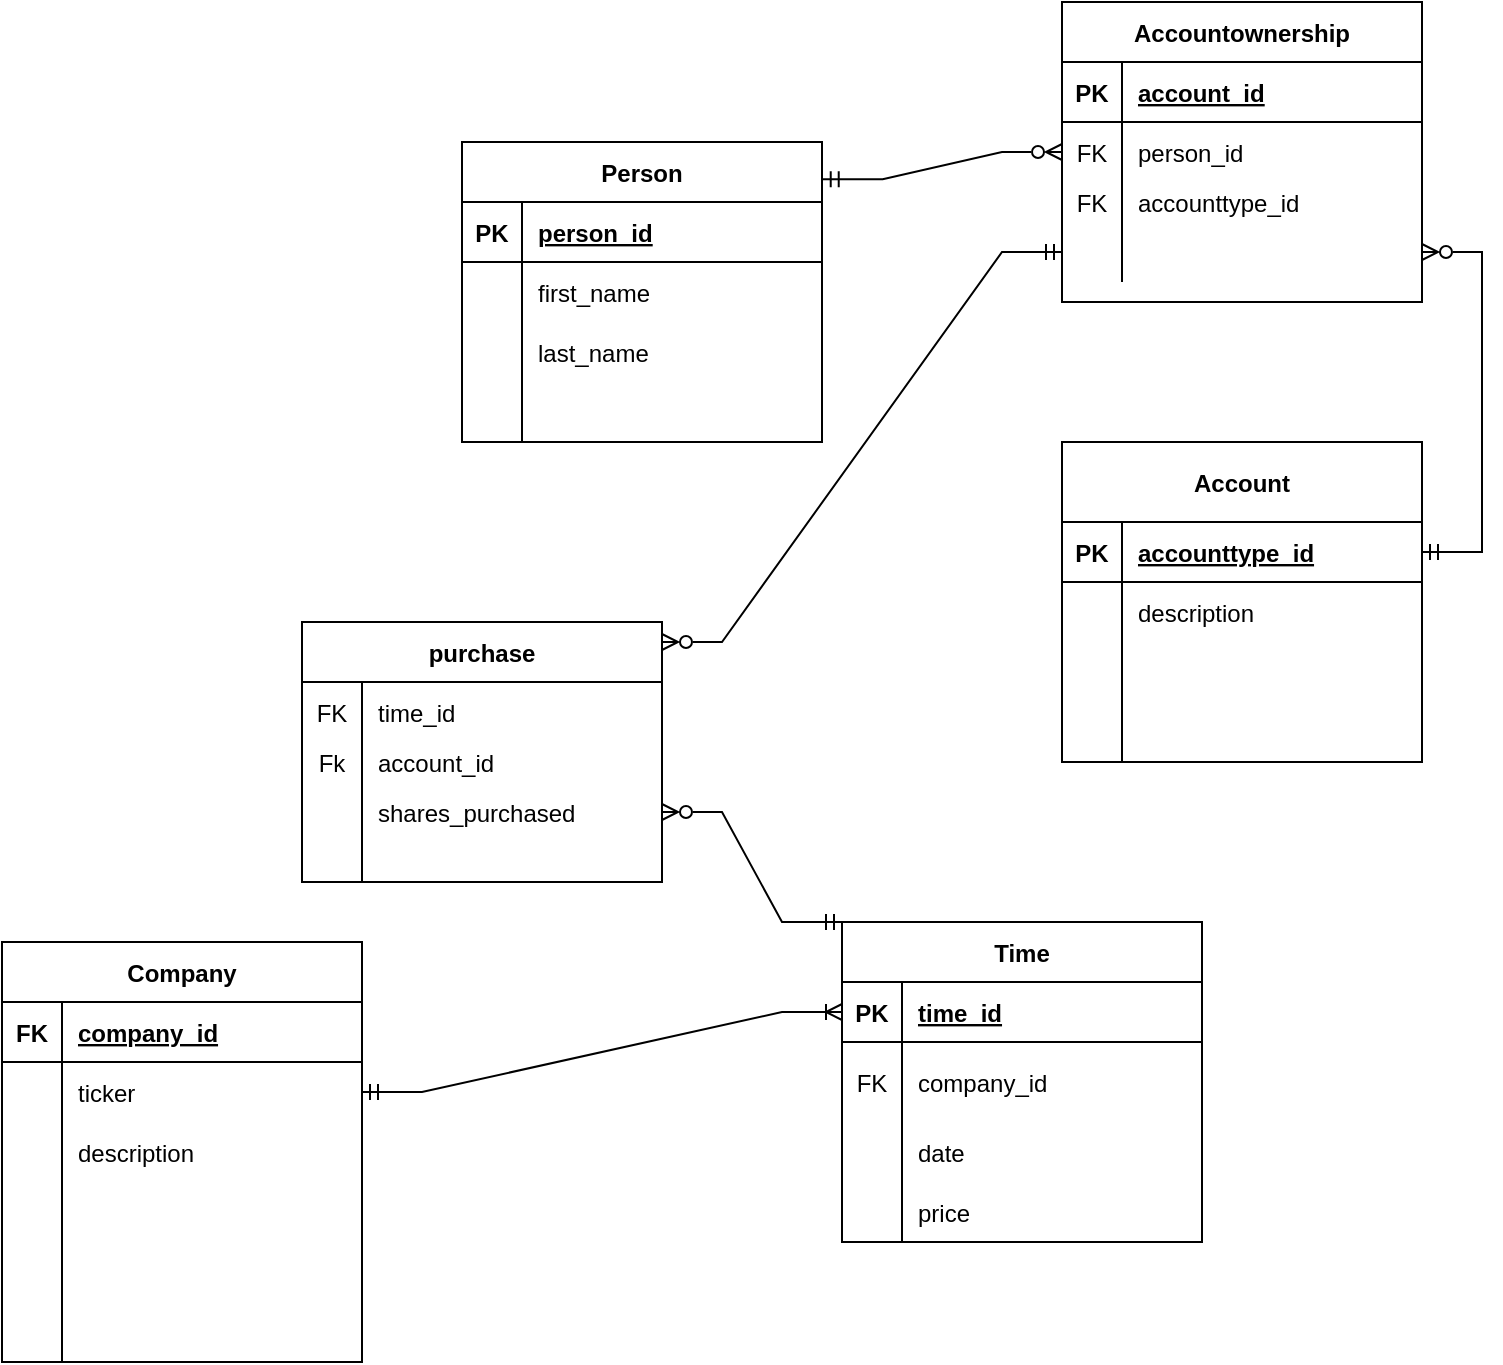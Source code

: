 <mxfile version="21.2.8" type="device">
  <diagram name="Page-1" id="sCIuJvGajBjB4XJkCH8A">
    <mxGraphModel dx="792" dy="1180" grid="1" gridSize="10" guides="1" tooltips="1" connect="1" arrows="1" fold="1" page="1" pageScale="1" pageWidth="850" pageHeight="1100" math="0" shadow="0">
      <root>
        <mxCell id="0" />
        <mxCell id="1" parent="0" />
        <mxCell id="uFkXVsUdTUPUxmhXwL_N-1" value="Company" style="shape=table;startSize=30;container=1;collapsible=1;childLayout=tableLayout;fixedRows=1;rowLines=0;fontStyle=1;align=center;resizeLast=1;" parent="1" vertex="1">
          <mxGeometry x="40" y="680" width="180" height="210" as="geometry" />
        </mxCell>
        <mxCell id="uFkXVsUdTUPUxmhXwL_N-2" value="" style="shape=tableRow;horizontal=0;startSize=0;swimlaneHead=0;swimlaneBody=0;fillColor=none;collapsible=0;dropTarget=0;points=[[0,0.5],[1,0.5]];portConstraint=eastwest;top=0;left=0;right=0;bottom=1;" parent="uFkXVsUdTUPUxmhXwL_N-1" vertex="1">
          <mxGeometry y="30" width="180" height="30" as="geometry" />
        </mxCell>
        <mxCell id="uFkXVsUdTUPUxmhXwL_N-3" value="FK" style="shape=partialRectangle;connectable=0;fillColor=none;top=0;left=0;bottom=0;right=0;fontStyle=1;overflow=hidden;" parent="uFkXVsUdTUPUxmhXwL_N-2" vertex="1">
          <mxGeometry width="30" height="30" as="geometry">
            <mxRectangle width="30" height="30" as="alternateBounds" />
          </mxGeometry>
        </mxCell>
        <mxCell id="uFkXVsUdTUPUxmhXwL_N-4" value="company_id" style="shape=partialRectangle;connectable=0;fillColor=none;top=0;left=0;bottom=0;right=0;align=left;spacingLeft=6;fontStyle=5;overflow=hidden;" parent="uFkXVsUdTUPUxmhXwL_N-2" vertex="1">
          <mxGeometry x="30" width="150" height="30" as="geometry">
            <mxRectangle width="150" height="30" as="alternateBounds" />
          </mxGeometry>
        </mxCell>
        <mxCell id="uFkXVsUdTUPUxmhXwL_N-5" value="" style="shape=tableRow;horizontal=0;startSize=0;swimlaneHead=0;swimlaneBody=0;fillColor=none;collapsible=0;dropTarget=0;points=[[0,0.5],[1,0.5]];portConstraint=eastwest;top=0;left=0;right=0;bottom=0;" parent="uFkXVsUdTUPUxmhXwL_N-1" vertex="1">
          <mxGeometry y="60" width="180" height="30" as="geometry" />
        </mxCell>
        <mxCell id="uFkXVsUdTUPUxmhXwL_N-6" value="" style="shape=partialRectangle;connectable=0;fillColor=none;top=0;left=0;bottom=0;right=0;editable=1;overflow=hidden;" parent="uFkXVsUdTUPUxmhXwL_N-5" vertex="1">
          <mxGeometry width="30" height="30" as="geometry">
            <mxRectangle width="30" height="30" as="alternateBounds" />
          </mxGeometry>
        </mxCell>
        <mxCell id="uFkXVsUdTUPUxmhXwL_N-7" value="ticker" style="shape=partialRectangle;connectable=0;fillColor=none;top=0;left=0;bottom=0;right=0;align=left;spacingLeft=6;overflow=hidden;" parent="uFkXVsUdTUPUxmhXwL_N-5" vertex="1">
          <mxGeometry x="30" width="150" height="30" as="geometry">
            <mxRectangle width="150" height="30" as="alternateBounds" />
          </mxGeometry>
        </mxCell>
        <mxCell id="uFkXVsUdTUPUxmhXwL_N-8" value="" style="shape=tableRow;horizontal=0;startSize=0;swimlaneHead=0;swimlaneBody=0;fillColor=none;collapsible=0;dropTarget=0;points=[[0,0.5],[1,0.5]];portConstraint=eastwest;top=0;left=0;right=0;bottom=0;" parent="uFkXVsUdTUPUxmhXwL_N-1" vertex="1">
          <mxGeometry y="90" width="180" height="30" as="geometry" />
        </mxCell>
        <mxCell id="uFkXVsUdTUPUxmhXwL_N-9" value="" style="shape=partialRectangle;connectable=0;fillColor=none;top=0;left=0;bottom=0;right=0;editable=1;overflow=hidden;" parent="uFkXVsUdTUPUxmhXwL_N-8" vertex="1">
          <mxGeometry width="30" height="30" as="geometry">
            <mxRectangle width="30" height="30" as="alternateBounds" />
          </mxGeometry>
        </mxCell>
        <mxCell id="uFkXVsUdTUPUxmhXwL_N-10" value="description" style="shape=partialRectangle;connectable=0;fillColor=none;top=0;left=0;bottom=0;right=0;align=left;spacingLeft=6;overflow=hidden;" parent="uFkXVsUdTUPUxmhXwL_N-8" vertex="1">
          <mxGeometry x="30" width="150" height="30" as="geometry">
            <mxRectangle width="150" height="30" as="alternateBounds" />
          </mxGeometry>
        </mxCell>
        <mxCell id="uFkXVsUdTUPUxmhXwL_N-11" value="" style="shape=tableRow;horizontal=0;startSize=0;swimlaneHead=0;swimlaneBody=0;fillColor=none;collapsible=0;dropTarget=0;points=[[0,0.5],[1,0.5]];portConstraint=eastwest;top=0;left=0;right=0;bottom=0;" parent="uFkXVsUdTUPUxmhXwL_N-1" vertex="1">
          <mxGeometry y="120" width="180" height="30" as="geometry" />
        </mxCell>
        <mxCell id="uFkXVsUdTUPUxmhXwL_N-12" value="" style="shape=partialRectangle;connectable=0;fillColor=none;top=0;left=0;bottom=0;right=0;editable=1;overflow=hidden;" parent="uFkXVsUdTUPUxmhXwL_N-11" vertex="1">
          <mxGeometry width="30" height="30" as="geometry">
            <mxRectangle width="30" height="30" as="alternateBounds" />
          </mxGeometry>
        </mxCell>
        <mxCell id="uFkXVsUdTUPUxmhXwL_N-13" value="" style="shape=partialRectangle;connectable=0;fillColor=none;top=0;left=0;bottom=0;right=0;align=left;spacingLeft=6;overflow=hidden;" parent="uFkXVsUdTUPUxmhXwL_N-11" vertex="1">
          <mxGeometry x="30" width="150" height="30" as="geometry">
            <mxRectangle width="150" height="30" as="alternateBounds" />
          </mxGeometry>
        </mxCell>
        <mxCell id="uFkXVsUdTUPUxmhXwL_N-67" style="shape=tableRow;horizontal=0;startSize=0;swimlaneHead=0;swimlaneBody=0;fillColor=none;collapsible=0;dropTarget=0;points=[[0,0.5],[1,0.5]];portConstraint=eastwest;top=0;left=0;right=0;bottom=0;" parent="uFkXVsUdTUPUxmhXwL_N-1" vertex="1">
          <mxGeometry y="150" width="180" height="30" as="geometry" />
        </mxCell>
        <mxCell id="uFkXVsUdTUPUxmhXwL_N-68" style="shape=partialRectangle;connectable=0;fillColor=none;top=0;left=0;bottom=0;right=0;editable=1;overflow=hidden;" parent="uFkXVsUdTUPUxmhXwL_N-67" vertex="1">
          <mxGeometry width="30" height="30" as="geometry">
            <mxRectangle width="30" height="30" as="alternateBounds" />
          </mxGeometry>
        </mxCell>
        <mxCell id="uFkXVsUdTUPUxmhXwL_N-69" style="shape=partialRectangle;connectable=0;fillColor=none;top=0;left=0;bottom=0;right=0;align=left;spacingLeft=6;overflow=hidden;" parent="uFkXVsUdTUPUxmhXwL_N-67" vertex="1">
          <mxGeometry x="30" width="150" height="30" as="geometry">
            <mxRectangle width="150" height="30" as="alternateBounds" />
          </mxGeometry>
        </mxCell>
        <mxCell id="uFkXVsUdTUPUxmhXwL_N-70" style="shape=tableRow;horizontal=0;startSize=0;swimlaneHead=0;swimlaneBody=0;fillColor=none;collapsible=0;dropTarget=0;points=[[0,0.5],[1,0.5]];portConstraint=eastwest;top=0;left=0;right=0;bottom=0;" parent="uFkXVsUdTUPUxmhXwL_N-1" vertex="1">
          <mxGeometry y="180" width="180" height="30" as="geometry" />
        </mxCell>
        <mxCell id="uFkXVsUdTUPUxmhXwL_N-71" style="shape=partialRectangle;connectable=0;fillColor=none;top=0;left=0;bottom=0;right=0;editable=1;overflow=hidden;" parent="uFkXVsUdTUPUxmhXwL_N-70" vertex="1">
          <mxGeometry width="30" height="30" as="geometry">
            <mxRectangle width="30" height="30" as="alternateBounds" />
          </mxGeometry>
        </mxCell>
        <mxCell id="uFkXVsUdTUPUxmhXwL_N-72" style="shape=partialRectangle;connectable=0;fillColor=none;top=0;left=0;bottom=0;right=0;align=left;spacingLeft=6;overflow=hidden;" parent="uFkXVsUdTUPUxmhXwL_N-70" vertex="1">
          <mxGeometry x="30" width="150" height="30" as="geometry">
            <mxRectangle width="150" height="30" as="alternateBounds" />
          </mxGeometry>
        </mxCell>
        <mxCell id="uFkXVsUdTUPUxmhXwL_N-14" value="Accountownership" style="shape=table;startSize=30;container=1;collapsible=1;childLayout=tableLayout;fixedRows=1;rowLines=0;fontStyle=1;align=center;resizeLast=1;" parent="1" vertex="1">
          <mxGeometry x="570" y="210" width="180" height="150" as="geometry" />
        </mxCell>
        <mxCell id="uFkXVsUdTUPUxmhXwL_N-15" value="" style="shape=tableRow;horizontal=0;startSize=0;swimlaneHead=0;swimlaneBody=0;fillColor=none;collapsible=0;dropTarget=0;points=[[0,0.5],[1,0.5]];portConstraint=eastwest;top=0;left=0;right=0;bottom=1;" parent="uFkXVsUdTUPUxmhXwL_N-14" vertex="1">
          <mxGeometry y="30" width="180" height="30" as="geometry" />
        </mxCell>
        <mxCell id="uFkXVsUdTUPUxmhXwL_N-16" value="PK" style="shape=partialRectangle;connectable=0;fillColor=none;top=0;left=0;bottom=0;right=0;fontStyle=1;overflow=hidden;" parent="uFkXVsUdTUPUxmhXwL_N-15" vertex="1">
          <mxGeometry width="30" height="30" as="geometry">
            <mxRectangle width="30" height="30" as="alternateBounds" />
          </mxGeometry>
        </mxCell>
        <mxCell id="uFkXVsUdTUPUxmhXwL_N-17" value="account_id" style="shape=partialRectangle;connectable=0;fillColor=none;top=0;left=0;bottom=0;right=0;align=left;spacingLeft=6;fontStyle=5;overflow=hidden;" parent="uFkXVsUdTUPUxmhXwL_N-15" vertex="1">
          <mxGeometry x="30" width="150" height="30" as="geometry">
            <mxRectangle width="150" height="30" as="alternateBounds" />
          </mxGeometry>
        </mxCell>
        <mxCell id="uFkXVsUdTUPUxmhXwL_N-18" value="" style="shape=tableRow;horizontal=0;startSize=0;swimlaneHead=0;swimlaneBody=0;fillColor=none;collapsible=0;dropTarget=0;points=[[0,0.5],[1,0.5]];portConstraint=eastwest;top=0;left=0;right=0;bottom=0;" parent="uFkXVsUdTUPUxmhXwL_N-14" vertex="1">
          <mxGeometry y="60" width="180" height="30" as="geometry" />
        </mxCell>
        <mxCell id="uFkXVsUdTUPUxmhXwL_N-19" value="FK" style="shape=partialRectangle;connectable=0;fillColor=none;top=0;left=0;bottom=0;right=0;editable=1;overflow=hidden;" parent="uFkXVsUdTUPUxmhXwL_N-18" vertex="1">
          <mxGeometry width="30" height="30" as="geometry">
            <mxRectangle width="30" height="30" as="alternateBounds" />
          </mxGeometry>
        </mxCell>
        <mxCell id="uFkXVsUdTUPUxmhXwL_N-20" value="person_id" style="shape=partialRectangle;connectable=0;fillColor=none;top=0;left=0;bottom=0;right=0;align=left;spacingLeft=6;overflow=hidden;" parent="uFkXVsUdTUPUxmhXwL_N-18" vertex="1">
          <mxGeometry x="30" width="150" height="30" as="geometry">
            <mxRectangle width="150" height="30" as="alternateBounds" />
          </mxGeometry>
        </mxCell>
        <mxCell id="uFkXVsUdTUPUxmhXwL_N-21" value="" style="shape=tableRow;horizontal=0;startSize=0;swimlaneHead=0;swimlaneBody=0;fillColor=none;collapsible=0;dropTarget=0;points=[[0,0.5],[1,0.5]];portConstraint=eastwest;top=0;left=0;right=0;bottom=0;" parent="uFkXVsUdTUPUxmhXwL_N-14" vertex="1">
          <mxGeometry y="90" width="180" height="20" as="geometry" />
        </mxCell>
        <mxCell id="uFkXVsUdTUPUxmhXwL_N-22" value="FK" style="shape=partialRectangle;connectable=0;fillColor=none;top=0;left=0;bottom=0;right=0;editable=1;overflow=hidden;" parent="uFkXVsUdTUPUxmhXwL_N-21" vertex="1">
          <mxGeometry width="30" height="20" as="geometry">
            <mxRectangle width="30" height="20" as="alternateBounds" />
          </mxGeometry>
        </mxCell>
        <mxCell id="uFkXVsUdTUPUxmhXwL_N-23" value="accounttype_id" style="shape=partialRectangle;connectable=0;fillColor=none;top=0;left=0;bottom=0;right=0;align=left;spacingLeft=6;overflow=hidden;" parent="uFkXVsUdTUPUxmhXwL_N-21" vertex="1">
          <mxGeometry x="30" width="150" height="20" as="geometry">
            <mxRectangle width="150" height="20" as="alternateBounds" />
          </mxGeometry>
        </mxCell>
        <mxCell id="uFkXVsUdTUPUxmhXwL_N-24" value="" style="shape=tableRow;horizontal=0;startSize=0;swimlaneHead=0;swimlaneBody=0;fillColor=none;collapsible=0;dropTarget=0;points=[[0,0.5],[1,0.5]];portConstraint=eastwest;top=0;left=0;right=0;bottom=0;" parent="uFkXVsUdTUPUxmhXwL_N-14" vertex="1">
          <mxGeometry y="110" width="180" height="30" as="geometry" />
        </mxCell>
        <mxCell id="uFkXVsUdTUPUxmhXwL_N-25" value="" style="shape=partialRectangle;connectable=0;fillColor=none;top=0;left=0;bottom=0;right=0;editable=1;overflow=hidden;" parent="uFkXVsUdTUPUxmhXwL_N-24" vertex="1">
          <mxGeometry width="30" height="30" as="geometry">
            <mxRectangle width="30" height="30" as="alternateBounds" />
          </mxGeometry>
        </mxCell>
        <mxCell id="uFkXVsUdTUPUxmhXwL_N-26" value="" style="shape=partialRectangle;connectable=0;fillColor=none;top=0;left=0;bottom=0;right=0;align=left;spacingLeft=6;overflow=hidden;" parent="uFkXVsUdTUPUxmhXwL_N-24" vertex="1">
          <mxGeometry x="30" width="150" height="30" as="geometry">
            <mxRectangle width="150" height="30" as="alternateBounds" />
          </mxGeometry>
        </mxCell>
        <mxCell id="uFkXVsUdTUPUxmhXwL_N-40" value="purchase" style="shape=table;startSize=30;container=1;collapsible=1;childLayout=tableLayout;fixedRows=1;rowLines=0;fontStyle=1;align=center;resizeLast=1;" parent="1" vertex="1">
          <mxGeometry x="190" y="520" width="180" height="130" as="geometry" />
        </mxCell>
        <mxCell id="uFkXVsUdTUPUxmhXwL_N-44" value="" style="shape=tableRow;horizontal=0;startSize=0;swimlaneHead=0;swimlaneBody=0;fillColor=none;collapsible=0;dropTarget=0;points=[[0,0.5],[1,0.5]];portConstraint=eastwest;top=0;left=0;right=0;bottom=0;" parent="uFkXVsUdTUPUxmhXwL_N-40" vertex="1">
          <mxGeometry y="30" width="180" height="30" as="geometry" />
        </mxCell>
        <mxCell id="uFkXVsUdTUPUxmhXwL_N-45" value="FK" style="shape=partialRectangle;connectable=0;fillColor=none;top=0;left=0;bottom=0;right=0;editable=1;overflow=hidden;" parent="uFkXVsUdTUPUxmhXwL_N-44" vertex="1">
          <mxGeometry width="30" height="30" as="geometry">
            <mxRectangle width="30" height="30" as="alternateBounds" />
          </mxGeometry>
        </mxCell>
        <mxCell id="uFkXVsUdTUPUxmhXwL_N-46" value="time_id" style="shape=partialRectangle;connectable=0;fillColor=none;top=0;left=0;bottom=0;right=0;align=left;spacingLeft=6;overflow=hidden;" parent="uFkXVsUdTUPUxmhXwL_N-44" vertex="1">
          <mxGeometry x="30" width="150" height="30" as="geometry">
            <mxRectangle width="150" height="30" as="alternateBounds" />
          </mxGeometry>
        </mxCell>
        <mxCell id="uFkXVsUdTUPUxmhXwL_N-47" value="" style="shape=tableRow;horizontal=0;startSize=0;swimlaneHead=0;swimlaneBody=0;fillColor=none;collapsible=0;dropTarget=0;points=[[0,0.5],[1,0.5]];portConstraint=eastwest;top=0;left=0;right=0;bottom=0;" parent="uFkXVsUdTUPUxmhXwL_N-40" vertex="1">
          <mxGeometry y="60" width="180" height="20" as="geometry" />
        </mxCell>
        <mxCell id="uFkXVsUdTUPUxmhXwL_N-48" value="Fk" style="shape=partialRectangle;connectable=0;fillColor=none;top=0;left=0;bottom=0;right=0;editable=1;overflow=hidden;" parent="uFkXVsUdTUPUxmhXwL_N-47" vertex="1">
          <mxGeometry width="30" height="20" as="geometry">
            <mxRectangle width="30" height="20" as="alternateBounds" />
          </mxGeometry>
        </mxCell>
        <mxCell id="uFkXVsUdTUPUxmhXwL_N-49" value="account_id" style="shape=partialRectangle;connectable=0;fillColor=none;top=0;left=0;bottom=0;right=0;align=left;spacingLeft=6;overflow=hidden;" parent="uFkXVsUdTUPUxmhXwL_N-47" vertex="1">
          <mxGeometry x="30" width="150" height="20" as="geometry">
            <mxRectangle width="150" height="20" as="alternateBounds" />
          </mxGeometry>
        </mxCell>
        <mxCell id="uFkXVsUdTUPUxmhXwL_N-50" value="" style="shape=tableRow;horizontal=0;startSize=0;swimlaneHead=0;swimlaneBody=0;fillColor=none;collapsible=0;dropTarget=0;points=[[0,0.5],[1,0.5]];portConstraint=eastwest;top=0;left=0;right=0;bottom=0;" parent="uFkXVsUdTUPUxmhXwL_N-40" vertex="1">
          <mxGeometry y="80" width="180" height="30" as="geometry" />
        </mxCell>
        <mxCell id="uFkXVsUdTUPUxmhXwL_N-51" value="" style="shape=partialRectangle;connectable=0;fillColor=none;top=0;left=0;bottom=0;right=0;editable=1;overflow=hidden;" parent="uFkXVsUdTUPUxmhXwL_N-50" vertex="1">
          <mxGeometry width="30" height="30" as="geometry">
            <mxRectangle width="30" height="30" as="alternateBounds" />
          </mxGeometry>
        </mxCell>
        <mxCell id="uFkXVsUdTUPUxmhXwL_N-52" value="shares_purchased" style="shape=partialRectangle;connectable=0;fillColor=none;top=0;left=0;bottom=0;right=0;align=left;spacingLeft=6;overflow=hidden;" parent="uFkXVsUdTUPUxmhXwL_N-50" vertex="1">
          <mxGeometry x="30" width="150" height="30" as="geometry">
            <mxRectangle width="150" height="30" as="alternateBounds" />
          </mxGeometry>
        </mxCell>
        <mxCell id="uFkXVsUdTUPUxmhXwL_N-110" style="shape=tableRow;horizontal=0;startSize=0;swimlaneHead=0;swimlaneBody=0;fillColor=none;collapsible=0;dropTarget=0;points=[[0,0.5],[1,0.5]];portConstraint=eastwest;top=0;left=0;right=0;bottom=0;" parent="uFkXVsUdTUPUxmhXwL_N-40" vertex="1">
          <mxGeometry y="110" width="180" height="20" as="geometry" />
        </mxCell>
        <mxCell id="uFkXVsUdTUPUxmhXwL_N-111" style="shape=partialRectangle;connectable=0;fillColor=none;top=0;left=0;bottom=0;right=0;editable=1;overflow=hidden;" parent="uFkXVsUdTUPUxmhXwL_N-110" vertex="1">
          <mxGeometry width="30" height="20" as="geometry">
            <mxRectangle width="30" height="20" as="alternateBounds" />
          </mxGeometry>
        </mxCell>
        <mxCell id="uFkXVsUdTUPUxmhXwL_N-112" value="" style="shape=partialRectangle;connectable=0;fillColor=none;top=0;left=0;bottom=0;right=0;align=left;spacingLeft=6;overflow=hidden;" parent="uFkXVsUdTUPUxmhXwL_N-110" vertex="1">
          <mxGeometry x="30" width="150" height="20" as="geometry">
            <mxRectangle width="150" height="20" as="alternateBounds" />
          </mxGeometry>
        </mxCell>
        <mxCell id="uFkXVsUdTUPUxmhXwL_N-53" value="Time" style="shape=table;startSize=30;container=1;collapsible=1;childLayout=tableLayout;fixedRows=1;rowLines=0;fontStyle=1;align=center;resizeLast=1;" parent="1" vertex="1">
          <mxGeometry x="460" y="670" width="180" height="160" as="geometry" />
        </mxCell>
        <mxCell id="uFkXVsUdTUPUxmhXwL_N-54" value="" style="shape=tableRow;horizontal=0;startSize=0;swimlaneHead=0;swimlaneBody=0;fillColor=none;collapsible=0;dropTarget=0;points=[[0,0.5],[1,0.5]];portConstraint=eastwest;top=0;left=0;right=0;bottom=1;" parent="uFkXVsUdTUPUxmhXwL_N-53" vertex="1">
          <mxGeometry y="30" width="180" height="30" as="geometry" />
        </mxCell>
        <mxCell id="uFkXVsUdTUPUxmhXwL_N-55" value="PK" style="shape=partialRectangle;connectable=0;fillColor=none;top=0;left=0;bottom=0;right=0;fontStyle=1;overflow=hidden;" parent="uFkXVsUdTUPUxmhXwL_N-54" vertex="1">
          <mxGeometry width="30" height="30" as="geometry">
            <mxRectangle width="30" height="30" as="alternateBounds" />
          </mxGeometry>
        </mxCell>
        <mxCell id="uFkXVsUdTUPUxmhXwL_N-56" value="time_id" style="shape=partialRectangle;connectable=0;fillColor=none;top=0;left=0;bottom=0;right=0;align=left;spacingLeft=6;fontStyle=5;overflow=hidden;" parent="uFkXVsUdTUPUxmhXwL_N-54" vertex="1">
          <mxGeometry x="30" width="150" height="30" as="geometry">
            <mxRectangle width="150" height="30" as="alternateBounds" />
          </mxGeometry>
        </mxCell>
        <mxCell id="uFkXVsUdTUPUxmhXwL_N-57" value="" style="shape=tableRow;horizontal=0;startSize=0;swimlaneHead=0;swimlaneBody=0;fillColor=none;collapsible=0;dropTarget=0;points=[[0,0.5],[1,0.5]];portConstraint=eastwest;top=0;left=0;right=0;bottom=0;" parent="uFkXVsUdTUPUxmhXwL_N-53" vertex="1">
          <mxGeometry y="60" width="180" height="40" as="geometry" />
        </mxCell>
        <mxCell id="uFkXVsUdTUPUxmhXwL_N-58" value="FK" style="shape=partialRectangle;connectable=0;fillColor=none;top=0;left=0;bottom=0;right=0;editable=1;overflow=hidden;" parent="uFkXVsUdTUPUxmhXwL_N-57" vertex="1">
          <mxGeometry width="30" height="40" as="geometry">
            <mxRectangle width="30" height="40" as="alternateBounds" />
          </mxGeometry>
        </mxCell>
        <mxCell id="uFkXVsUdTUPUxmhXwL_N-59" value="company_id" style="shape=partialRectangle;connectable=0;fillColor=none;top=0;left=0;bottom=0;right=0;align=left;spacingLeft=6;overflow=hidden;" parent="uFkXVsUdTUPUxmhXwL_N-57" vertex="1">
          <mxGeometry x="30" width="150" height="40" as="geometry">
            <mxRectangle width="150" height="40" as="alternateBounds" />
          </mxGeometry>
        </mxCell>
        <mxCell id="uFkXVsUdTUPUxmhXwL_N-60" value="" style="shape=tableRow;horizontal=0;startSize=0;swimlaneHead=0;swimlaneBody=0;fillColor=none;collapsible=0;dropTarget=0;points=[[0,0.5],[1,0.5]];portConstraint=eastwest;top=0;left=0;right=0;bottom=0;" parent="uFkXVsUdTUPUxmhXwL_N-53" vertex="1">
          <mxGeometry y="100" width="180" height="30" as="geometry" />
        </mxCell>
        <mxCell id="uFkXVsUdTUPUxmhXwL_N-61" value="" style="shape=partialRectangle;connectable=0;fillColor=none;top=0;left=0;bottom=0;right=0;editable=1;overflow=hidden;" parent="uFkXVsUdTUPUxmhXwL_N-60" vertex="1">
          <mxGeometry width="30" height="30" as="geometry">
            <mxRectangle width="30" height="30" as="alternateBounds" />
          </mxGeometry>
        </mxCell>
        <mxCell id="uFkXVsUdTUPUxmhXwL_N-62" value="date" style="shape=partialRectangle;connectable=0;fillColor=none;top=0;left=0;bottom=0;right=0;align=left;spacingLeft=6;overflow=hidden;" parent="uFkXVsUdTUPUxmhXwL_N-60" vertex="1">
          <mxGeometry x="30" width="150" height="30" as="geometry">
            <mxRectangle width="150" height="30" as="alternateBounds" />
          </mxGeometry>
        </mxCell>
        <mxCell id="uFkXVsUdTUPUxmhXwL_N-63" value="" style="shape=tableRow;horizontal=0;startSize=0;swimlaneHead=0;swimlaneBody=0;fillColor=none;collapsible=0;dropTarget=0;points=[[0,0.5],[1,0.5]];portConstraint=eastwest;top=0;left=0;right=0;bottom=0;" parent="uFkXVsUdTUPUxmhXwL_N-53" vertex="1">
          <mxGeometry y="130" width="180" height="30" as="geometry" />
        </mxCell>
        <mxCell id="uFkXVsUdTUPUxmhXwL_N-64" value="" style="shape=partialRectangle;connectable=0;fillColor=none;top=0;left=0;bottom=0;right=0;editable=1;overflow=hidden;" parent="uFkXVsUdTUPUxmhXwL_N-63" vertex="1">
          <mxGeometry width="30" height="30" as="geometry">
            <mxRectangle width="30" height="30" as="alternateBounds" />
          </mxGeometry>
        </mxCell>
        <mxCell id="uFkXVsUdTUPUxmhXwL_N-65" value="price" style="shape=partialRectangle;connectable=0;fillColor=none;top=0;left=0;bottom=0;right=0;align=left;spacingLeft=6;overflow=hidden;" parent="uFkXVsUdTUPUxmhXwL_N-63" vertex="1">
          <mxGeometry x="30" width="150" height="30" as="geometry">
            <mxRectangle width="150" height="30" as="alternateBounds" />
          </mxGeometry>
        </mxCell>
        <mxCell id="uFkXVsUdTUPUxmhXwL_N-73" value="" style="edgeStyle=entityRelationEdgeStyle;fontSize=12;html=1;endArrow=ERoneToMany;rounded=0;entryX=0;entryY=0.5;entryDx=0;entryDy=0;exitX=1;exitY=0.5;exitDx=0;exitDy=0;startArrow=ERmandOne;startFill=0;endFill=0;" parent="1" source="uFkXVsUdTUPUxmhXwL_N-5" target="uFkXVsUdTUPUxmhXwL_N-54" edge="1">
          <mxGeometry width="100" height="100" relative="1" as="geometry">
            <mxPoint x="290" y="550" as="sourcePoint" />
            <mxPoint x="390" y="450" as="targetPoint" />
          </mxGeometry>
        </mxCell>
        <mxCell id="uFkXVsUdTUPUxmhXwL_N-74" value="Account" style="shape=table;startSize=40;container=1;collapsible=1;childLayout=tableLayout;fixedRows=1;rowLines=0;fontStyle=1;align=center;resizeLast=1;" parent="1" vertex="1">
          <mxGeometry x="570" y="430" width="180" height="160" as="geometry" />
        </mxCell>
        <mxCell id="uFkXVsUdTUPUxmhXwL_N-75" value="" style="shape=tableRow;horizontal=0;startSize=0;swimlaneHead=0;swimlaneBody=0;fillColor=none;collapsible=0;dropTarget=0;points=[[0,0.5],[1,0.5]];portConstraint=eastwest;top=0;left=0;right=0;bottom=1;" parent="uFkXVsUdTUPUxmhXwL_N-74" vertex="1">
          <mxGeometry y="40" width="180" height="30" as="geometry" />
        </mxCell>
        <mxCell id="uFkXVsUdTUPUxmhXwL_N-76" value="PK" style="shape=partialRectangle;connectable=0;fillColor=none;top=0;left=0;bottom=0;right=0;fontStyle=1;overflow=hidden;" parent="uFkXVsUdTUPUxmhXwL_N-75" vertex="1">
          <mxGeometry width="30" height="30" as="geometry">
            <mxRectangle width="30" height="30" as="alternateBounds" />
          </mxGeometry>
        </mxCell>
        <mxCell id="uFkXVsUdTUPUxmhXwL_N-77" value="accounttype_id" style="shape=partialRectangle;connectable=0;fillColor=none;top=0;left=0;bottom=0;right=0;align=left;spacingLeft=6;fontStyle=5;overflow=hidden;" parent="uFkXVsUdTUPUxmhXwL_N-75" vertex="1">
          <mxGeometry x="30" width="150" height="30" as="geometry">
            <mxRectangle width="150" height="30" as="alternateBounds" />
          </mxGeometry>
        </mxCell>
        <mxCell id="uFkXVsUdTUPUxmhXwL_N-78" value="" style="shape=tableRow;horizontal=0;startSize=0;swimlaneHead=0;swimlaneBody=0;fillColor=none;collapsible=0;dropTarget=0;points=[[0,0.5],[1,0.5]];portConstraint=eastwest;top=0;left=0;right=0;bottom=0;" parent="uFkXVsUdTUPUxmhXwL_N-74" vertex="1">
          <mxGeometry y="70" width="180" height="30" as="geometry" />
        </mxCell>
        <mxCell id="uFkXVsUdTUPUxmhXwL_N-79" value="" style="shape=partialRectangle;connectable=0;fillColor=none;top=0;left=0;bottom=0;right=0;editable=1;overflow=hidden;" parent="uFkXVsUdTUPUxmhXwL_N-78" vertex="1">
          <mxGeometry width="30" height="30" as="geometry">
            <mxRectangle width="30" height="30" as="alternateBounds" />
          </mxGeometry>
        </mxCell>
        <mxCell id="uFkXVsUdTUPUxmhXwL_N-80" value="description" style="shape=partialRectangle;connectable=0;fillColor=none;top=0;left=0;bottom=0;right=0;align=left;spacingLeft=6;overflow=hidden;" parent="uFkXVsUdTUPUxmhXwL_N-78" vertex="1">
          <mxGeometry x="30" width="150" height="30" as="geometry">
            <mxRectangle width="150" height="30" as="alternateBounds" />
          </mxGeometry>
        </mxCell>
        <mxCell id="uFkXVsUdTUPUxmhXwL_N-81" value="" style="shape=tableRow;horizontal=0;startSize=0;swimlaneHead=0;swimlaneBody=0;fillColor=none;collapsible=0;dropTarget=0;points=[[0,0.5],[1,0.5]];portConstraint=eastwest;top=0;left=0;right=0;bottom=0;" parent="uFkXVsUdTUPUxmhXwL_N-74" vertex="1">
          <mxGeometry y="100" width="180" height="30" as="geometry" />
        </mxCell>
        <mxCell id="uFkXVsUdTUPUxmhXwL_N-82" value="" style="shape=partialRectangle;connectable=0;fillColor=none;top=0;left=0;bottom=0;right=0;editable=1;overflow=hidden;" parent="uFkXVsUdTUPUxmhXwL_N-81" vertex="1">
          <mxGeometry width="30" height="30" as="geometry">
            <mxRectangle width="30" height="30" as="alternateBounds" />
          </mxGeometry>
        </mxCell>
        <mxCell id="uFkXVsUdTUPUxmhXwL_N-83" value="" style="shape=partialRectangle;connectable=0;fillColor=none;top=0;left=0;bottom=0;right=0;align=left;spacingLeft=6;overflow=hidden;" parent="uFkXVsUdTUPUxmhXwL_N-81" vertex="1">
          <mxGeometry x="30" width="150" height="30" as="geometry">
            <mxRectangle width="150" height="30" as="alternateBounds" />
          </mxGeometry>
        </mxCell>
        <mxCell id="uFkXVsUdTUPUxmhXwL_N-84" value="" style="shape=tableRow;horizontal=0;startSize=0;swimlaneHead=0;swimlaneBody=0;fillColor=none;collapsible=0;dropTarget=0;points=[[0,0.5],[1,0.5]];portConstraint=eastwest;top=0;left=0;right=0;bottom=0;" parent="uFkXVsUdTUPUxmhXwL_N-74" vertex="1">
          <mxGeometry y="130" width="180" height="30" as="geometry" />
        </mxCell>
        <mxCell id="uFkXVsUdTUPUxmhXwL_N-85" value="" style="shape=partialRectangle;connectable=0;fillColor=none;top=0;left=0;bottom=0;right=0;editable=1;overflow=hidden;" parent="uFkXVsUdTUPUxmhXwL_N-84" vertex="1">
          <mxGeometry width="30" height="30" as="geometry">
            <mxRectangle width="30" height="30" as="alternateBounds" />
          </mxGeometry>
        </mxCell>
        <mxCell id="uFkXVsUdTUPUxmhXwL_N-86" value="" style="shape=partialRectangle;connectable=0;fillColor=none;top=0;left=0;bottom=0;right=0;align=left;spacingLeft=6;overflow=hidden;" parent="uFkXVsUdTUPUxmhXwL_N-84" vertex="1">
          <mxGeometry x="30" width="150" height="30" as="geometry">
            <mxRectangle width="150" height="30" as="alternateBounds" />
          </mxGeometry>
        </mxCell>
        <mxCell id="uFkXVsUdTUPUxmhXwL_N-87" value="Person" style="shape=table;startSize=30;container=1;collapsible=1;childLayout=tableLayout;fixedRows=1;rowLines=0;fontStyle=1;align=center;resizeLast=1;" parent="1" vertex="1">
          <mxGeometry x="270" y="280" width="180" height="150" as="geometry" />
        </mxCell>
        <mxCell id="uFkXVsUdTUPUxmhXwL_N-88" value="" style="shape=tableRow;horizontal=0;startSize=0;swimlaneHead=0;swimlaneBody=0;fillColor=none;collapsible=0;dropTarget=0;points=[[0,0.5],[1,0.5]];portConstraint=eastwest;top=0;left=0;right=0;bottom=1;" parent="uFkXVsUdTUPUxmhXwL_N-87" vertex="1">
          <mxGeometry y="30" width="180" height="30" as="geometry" />
        </mxCell>
        <mxCell id="uFkXVsUdTUPUxmhXwL_N-89" value="PK" style="shape=partialRectangle;connectable=0;fillColor=none;top=0;left=0;bottom=0;right=0;fontStyle=1;overflow=hidden;" parent="uFkXVsUdTUPUxmhXwL_N-88" vertex="1">
          <mxGeometry width="30" height="30" as="geometry">
            <mxRectangle width="30" height="30" as="alternateBounds" />
          </mxGeometry>
        </mxCell>
        <mxCell id="uFkXVsUdTUPUxmhXwL_N-90" value="person_id" style="shape=partialRectangle;connectable=0;fillColor=none;top=0;left=0;bottom=0;right=0;align=left;spacingLeft=6;fontStyle=5;overflow=hidden;" parent="uFkXVsUdTUPUxmhXwL_N-88" vertex="1">
          <mxGeometry x="30" width="150" height="30" as="geometry">
            <mxRectangle width="150" height="30" as="alternateBounds" />
          </mxGeometry>
        </mxCell>
        <mxCell id="uFkXVsUdTUPUxmhXwL_N-91" value="" style="shape=tableRow;horizontal=0;startSize=0;swimlaneHead=0;swimlaneBody=0;fillColor=none;collapsible=0;dropTarget=0;points=[[0,0.5],[1,0.5]];portConstraint=eastwest;top=0;left=0;right=0;bottom=0;" parent="uFkXVsUdTUPUxmhXwL_N-87" vertex="1">
          <mxGeometry y="60" width="180" height="30" as="geometry" />
        </mxCell>
        <mxCell id="uFkXVsUdTUPUxmhXwL_N-92" value="" style="shape=partialRectangle;connectable=0;fillColor=none;top=0;left=0;bottom=0;right=0;editable=1;overflow=hidden;" parent="uFkXVsUdTUPUxmhXwL_N-91" vertex="1">
          <mxGeometry width="30" height="30" as="geometry">
            <mxRectangle width="30" height="30" as="alternateBounds" />
          </mxGeometry>
        </mxCell>
        <mxCell id="uFkXVsUdTUPUxmhXwL_N-93" value="first_name" style="shape=partialRectangle;connectable=0;fillColor=none;top=0;left=0;bottom=0;right=0;align=left;spacingLeft=6;overflow=hidden;" parent="uFkXVsUdTUPUxmhXwL_N-91" vertex="1">
          <mxGeometry x="30" width="150" height="30" as="geometry">
            <mxRectangle width="150" height="30" as="alternateBounds" />
          </mxGeometry>
        </mxCell>
        <mxCell id="uFkXVsUdTUPUxmhXwL_N-94" value="" style="shape=tableRow;horizontal=0;startSize=0;swimlaneHead=0;swimlaneBody=0;fillColor=none;collapsible=0;dropTarget=0;points=[[0,0.5],[1,0.5]];portConstraint=eastwest;top=0;left=0;right=0;bottom=0;" parent="uFkXVsUdTUPUxmhXwL_N-87" vertex="1">
          <mxGeometry y="90" width="180" height="30" as="geometry" />
        </mxCell>
        <mxCell id="uFkXVsUdTUPUxmhXwL_N-95" value="" style="shape=partialRectangle;connectable=0;fillColor=none;top=0;left=0;bottom=0;right=0;editable=1;overflow=hidden;" parent="uFkXVsUdTUPUxmhXwL_N-94" vertex="1">
          <mxGeometry width="30" height="30" as="geometry">
            <mxRectangle width="30" height="30" as="alternateBounds" />
          </mxGeometry>
        </mxCell>
        <mxCell id="uFkXVsUdTUPUxmhXwL_N-96" value="last_name" style="shape=partialRectangle;connectable=0;fillColor=none;top=0;left=0;bottom=0;right=0;align=left;spacingLeft=6;overflow=hidden;" parent="uFkXVsUdTUPUxmhXwL_N-94" vertex="1">
          <mxGeometry x="30" width="150" height="30" as="geometry">
            <mxRectangle width="150" height="30" as="alternateBounds" />
          </mxGeometry>
        </mxCell>
        <mxCell id="uFkXVsUdTUPUxmhXwL_N-97" value="" style="shape=tableRow;horizontal=0;startSize=0;swimlaneHead=0;swimlaneBody=0;fillColor=none;collapsible=0;dropTarget=0;points=[[0,0.5],[1,0.5]];portConstraint=eastwest;top=0;left=0;right=0;bottom=0;" parent="uFkXVsUdTUPUxmhXwL_N-87" vertex="1">
          <mxGeometry y="120" width="180" height="30" as="geometry" />
        </mxCell>
        <mxCell id="uFkXVsUdTUPUxmhXwL_N-98" value="" style="shape=partialRectangle;connectable=0;fillColor=none;top=0;left=0;bottom=0;right=0;editable=1;overflow=hidden;" parent="uFkXVsUdTUPUxmhXwL_N-97" vertex="1">
          <mxGeometry width="30" height="30" as="geometry">
            <mxRectangle width="30" height="30" as="alternateBounds" />
          </mxGeometry>
        </mxCell>
        <mxCell id="uFkXVsUdTUPUxmhXwL_N-99" value="" style="shape=partialRectangle;connectable=0;fillColor=none;top=0;left=0;bottom=0;right=0;align=left;spacingLeft=6;overflow=hidden;" parent="uFkXVsUdTUPUxmhXwL_N-97" vertex="1">
          <mxGeometry x="30" width="150" height="30" as="geometry">
            <mxRectangle width="150" height="30" as="alternateBounds" />
          </mxGeometry>
        </mxCell>
        <mxCell id="uFkXVsUdTUPUxmhXwL_N-107" value="" style="edgeStyle=entityRelationEdgeStyle;fontSize=12;html=1;endArrow=ERzeroToMany;rounded=0;entryX=0;entryY=0.5;entryDx=0;entryDy=0;startArrow=ERmandOne;startFill=0;exitX=1.002;exitY=0.124;exitDx=0;exitDy=0;exitPerimeter=0;endFill=0;" parent="1" source="uFkXVsUdTUPUxmhXwL_N-87" target="uFkXVsUdTUPUxmhXwL_N-18" edge="1">
          <mxGeometry width="100" height="100" relative="1" as="geometry">
            <mxPoint x="480" y="340" as="sourcePoint" />
            <mxPoint x="580" y="240" as="targetPoint" />
          </mxGeometry>
        </mxCell>
        <mxCell id="uFkXVsUdTUPUxmhXwL_N-108" value="" style="edgeStyle=entityRelationEdgeStyle;fontSize=12;html=1;endArrow=ERmandOne;rounded=0;entryX=0;entryY=0.5;entryDx=0;entryDy=0;startArrow=ERzeroToMany;startFill=0;endFill=0;" parent="1" target="uFkXVsUdTUPUxmhXwL_N-24" edge="1">
          <mxGeometry width="100" height="100" relative="1" as="geometry">
            <mxPoint x="370" y="530" as="sourcePoint" />
            <mxPoint x="470" y="430" as="targetPoint" />
          </mxGeometry>
        </mxCell>
        <mxCell id="uFkXVsUdTUPUxmhXwL_N-109" value="" style="edgeStyle=entityRelationEdgeStyle;fontSize=12;html=1;endArrow=ERmandOne;rounded=0;entryX=1;entryY=0.5;entryDx=0;entryDy=0;exitX=1;exitY=0.5;exitDx=0;exitDy=0;startArrow=ERzeroToMany;startFill=0;endFill=0;" parent="1" source="uFkXVsUdTUPUxmhXwL_N-24" target="uFkXVsUdTUPUxmhXwL_N-75" edge="1">
          <mxGeometry width="100" height="100" relative="1" as="geometry">
            <mxPoint x="660" y="370" as="sourcePoint" />
            <mxPoint x="760" y="270" as="targetPoint" />
          </mxGeometry>
        </mxCell>
        <mxCell id="uFkXVsUdTUPUxmhXwL_N-106" value="" style="edgeStyle=entityRelationEdgeStyle;fontSize=12;html=1;endArrow=ERmandOne;startArrow=ERzeroToMany;rounded=0;exitX=1;exitY=0.5;exitDx=0;exitDy=0;entryX=0;entryY=0;entryDx=0;entryDy=0;startFill=0;endFill=0;" parent="1" source="uFkXVsUdTUPUxmhXwL_N-50" target="uFkXVsUdTUPUxmhXwL_N-53" edge="1">
          <mxGeometry width="100" height="100" relative="1" as="geometry">
            <mxPoint x="370" y="630" as="sourcePoint" />
            <mxPoint x="470" y="530" as="targetPoint" />
          </mxGeometry>
        </mxCell>
      </root>
    </mxGraphModel>
  </diagram>
</mxfile>
